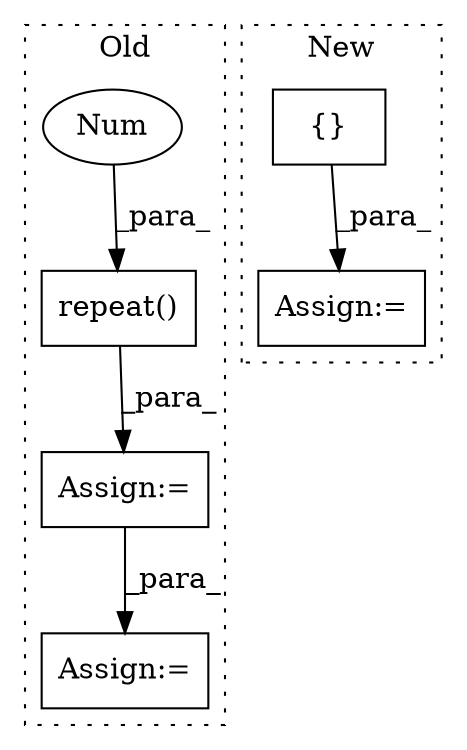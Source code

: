 digraph G {
subgraph cluster0 {
1 [label="repeat()" a="75" s="2493,2521" l="21,1" shape="box"];
4 [label="Assign:=" a="68" s="2490" l="3" shape="box"];
5 [label="Assign:=" a="68" s="2715" l="3" shape="box"];
6 [label="Num" a="76" s="2514" l="1" shape="ellipse"];
label = "Old";
style="dotted";
}
subgraph cluster1 {
2 [label="{}" a="59" s="3554,3568" l="1,0" shape="box"];
3 [label="Assign:=" a="68" s="3680" l="3" shape="box"];
label = "New";
style="dotted";
}
1 -> 4 [label="_para_"];
2 -> 3 [label="_para_"];
4 -> 5 [label="_para_"];
6 -> 1 [label="_para_"];
}